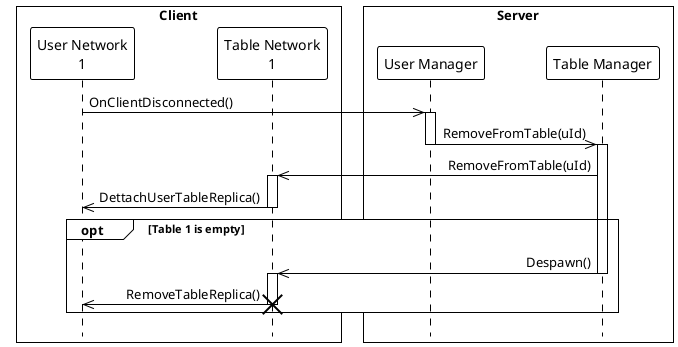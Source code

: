 @startuml disconnect
hide footbox
!theme plain
!pragma teoz true
skinparam sequenceMessageAlign direction
skinparam lifelineStrategy dashed

box Client
    participant "User Network\n1" as User1
    participant "Table Network\n1" as Table1
end box

Box Server
    participant "User Manager" as UserM
    participant "Table Manager" as TableM
end box

User1 ->> UserM:<back:#FFFFFF>OnClientDisconnected()
activate UserM
UserM ->> TableM : RemoveFromTable(uId)
deactivate UserM
activate TableM
TableM ->> Table1 ++: RemoveFromTable(uId)
Table1 ->> User1 --: DettachUserTableReplica()
opt Table 1 is empty
    TableM ->> Table1: Despawn()
    activate Table1
    deactivate TableM
    Table1 ->> User1: RemoveTableReplica()
    destroy Table1
end
@enduml